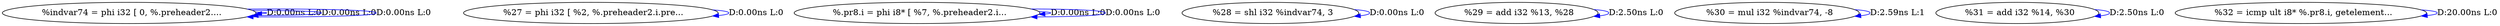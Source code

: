 digraph {
Node0x3061250[label="  %indvar74 = phi i32 [ 0, %.preheader2...."];
Node0x3061250 -> Node0x3061250[label="D:0.00ns L:0",color=blue];
Node0x3061250 -> Node0x3061250[label="D:0.00ns L:0",color=blue];
Node0x3061250 -> Node0x3061250[label="D:0.00ns L:0",color=blue];
Node0x3061330[label="  %27 = phi i32 [ %2, %.preheader2.i.pre..."];
Node0x3061330 -> Node0x3061330[label="D:0.00ns L:0",color=blue];
Node0x3061410[label="  %.pr8.i = phi i8* [ %7, %.preheader2.i..."];
Node0x3061410 -> Node0x3061410[label="D:0.00ns L:0",color=blue];
Node0x3061410 -> Node0x3061410[label="D:0.00ns L:0",color=blue];
Node0x30614f0[label="  %28 = shl i32 %indvar74, 3"];
Node0x30614f0 -> Node0x30614f0[label="D:0.00ns L:0",color=blue];
Node0x30615d0[label="  %29 = add i32 %13, %28"];
Node0x30615d0 -> Node0x30615d0[label="D:2.50ns L:0",color=blue];
Node0x30616b0[label="  %30 = mul i32 %indvar74, -8"];
Node0x30616b0 -> Node0x30616b0[label="D:2.59ns L:1",color=blue];
Node0x30617d0[label="  %31 = add i32 %14, %30"];
Node0x30617d0 -> Node0x30617d0[label="D:2.50ns L:0",color=blue];
Node0x30618b0[label="  %32 = icmp ult i8* %.pr8.i, getelement..."];
Node0x30618b0 -> Node0x30618b0[label="D:20.00ns L:0",color=blue];
}
